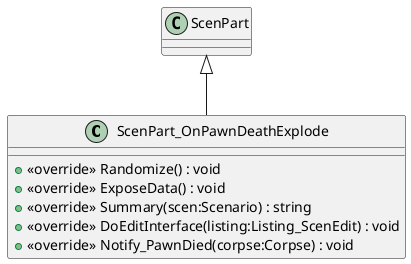 @startuml
class ScenPart_OnPawnDeathExplode {
    + <<override>> Randomize() : void
    + <<override>> ExposeData() : void
    + <<override>> Summary(scen:Scenario) : string
    + <<override>> DoEditInterface(listing:Listing_ScenEdit) : void
    + <<override>> Notify_PawnDied(corpse:Corpse) : void
}
ScenPart <|-- ScenPart_OnPawnDeathExplode
@enduml
